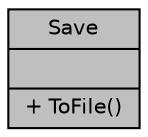 digraph "Save"
{
  edge [fontname="Helvetica",fontsize="10",labelfontname="Helvetica",labelfontsize="10"];
  node [fontname="Helvetica",fontsize="10",shape=record];
  Node1 [label="{Save\n||+ ToFile()\l}",height=0.2,width=0.4,color="black", fillcolor="grey75", style="filled", fontcolor="black"];
}
